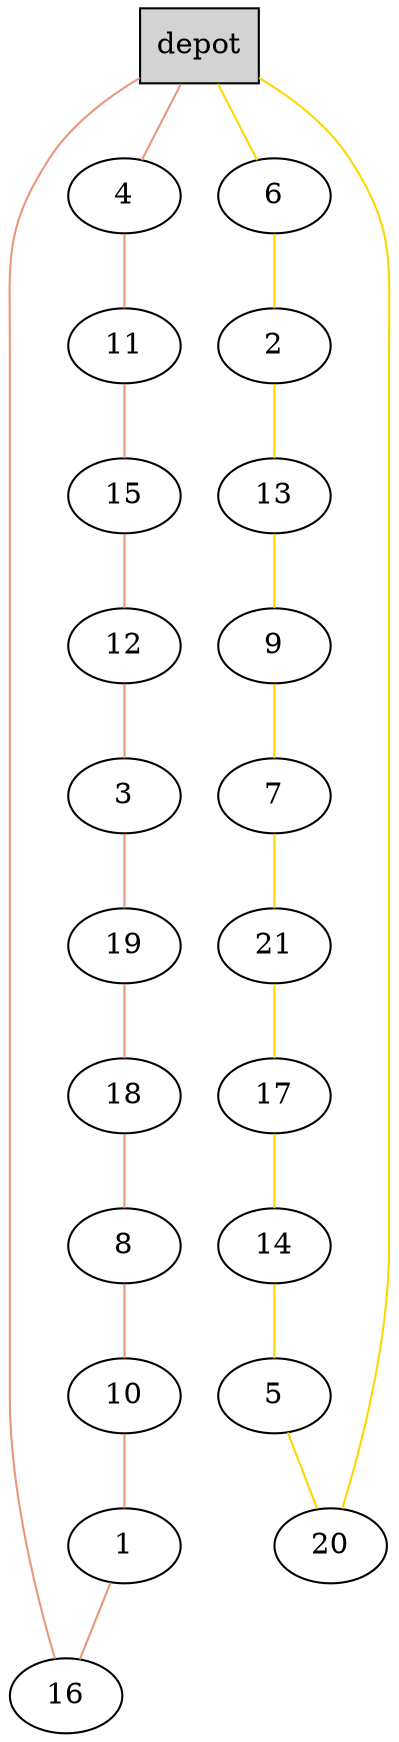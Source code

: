 graph G {
  0[shape = box, label = "depot", style = filled ];
  4[shape = ellipse];
  "0"--"4"[color = darksalmon];
  11[shape = ellipse];
  "4"--"11"[color = darksalmon];
  15[shape = ellipse];
  "11"--"15"[color = darksalmon];
  12[shape = ellipse];
  "15"--"12"[color = darksalmon];
  3[shape = ellipse];
  "12"--"3"[color = darksalmon];
  19[shape = ellipse];
  "3"--"19"[color = darksalmon];
  18[shape = ellipse];
  "19"--"18"[color = darksalmon];
  8[shape = ellipse];
  "18"--"8"[color = darksalmon];
  10[shape = ellipse];
  "8"--"10"[color = darksalmon];
  1[shape = ellipse];
  "10"--"1"[color = darksalmon];
  16[shape = ellipse];
  "1"--"16"[color = darksalmon];
  "16"--"0"[color = darksalmon];
  6[shape = ellipse];
  "0"--"6"[color = gold];
  2[shape = ellipse];
  "6"--"2"[color = gold];
  13[shape = ellipse];
  "2"--"13"[color = gold];
  9[shape = ellipse];
  "13"--"9"[color = gold];
  7[shape = ellipse];
  "9"--"7"[color = gold];
  21[shape = ellipse];
  "7"--"21"[color = gold];
  17[shape = ellipse];
  "21"--"17"[color = gold];
  14[shape = ellipse];
  "17"--"14"[color = gold];
  5[shape = ellipse];
  "14"--"5"[color = gold];
  20[shape = ellipse];
  "5"--"20"[color = gold];
  "20"--"0"[color = gold];
}
